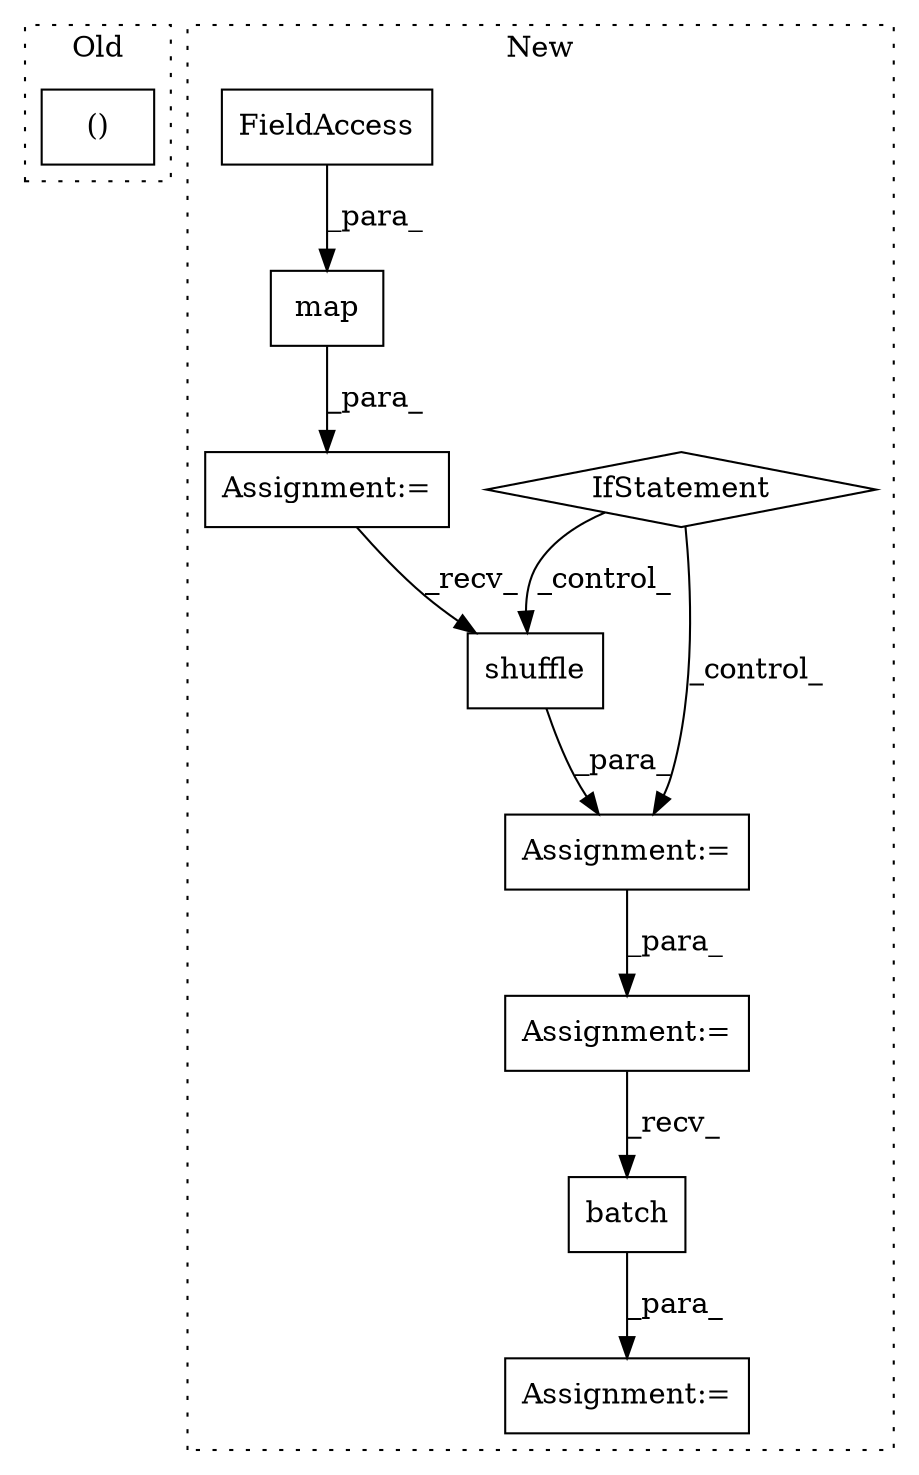 digraph G {
subgraph cluster0 {
1 [label="()" a="106" s="10056" l="18" shape="box"];
label = "Old";
style="dotted";
}
subgraph cluster1 {
2 [label="shuffle" a="32" s="9962,9987" l="8,1" shape="box"];
3 [label="Assignment:=" a="7" s="10087" l="1" shape="box"];
4 [label="batch" a="32" s="10056,10072" l="6,1" shape="box"];
5 [label="IfStatement" a="25" s="9925,9936" l="4,2" shape="diamond"];
6 [label="Assignment:=" a="7" s="9953" l="1" shape="box"];
7 [label="Assignment:=" a="7" s="9837" l="1" shape="box"];
8 [label="map" a="32" s="9905,9918" l="4,1" shape="box"];
9 [label="FieldAccess" a="22" s="9909" l="9" shape="box"];
10 [label="Assignment:=" a="7" s="10007" l="1" shape="box"];
label = "New";
style="dotted";
}
2 -> 6 [label="_para_"];
4 -> 3 [label="_para_"];
5 -> 6 [label="_control_"];
5 -> 2 [label="_control_"];
6 -> 10 [label="_para_"];
7 -> 2 [label="_recv_"];
8 -> 7 [label="_para_"];
9 -> 8 [label="_para_"];
10 -> 4 [label="_recv_"];
}